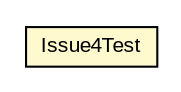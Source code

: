 #!/usr/local/bin/dot
#
# Class diagram 
# Generated by UMLGraph version 5.1 (http://www.umlgraph.org/)
#

digraph G {
	edge [fontname="arial",fontsize=10,labelfontname="arial",labelfontsize=10];
	node [fontname="arial",fontsize=10,shape=plaintext];
	nodesep=0.25;
	ranksep=0.5;
	// com.helger.schematron.supplemantery.Issue4Test
	c948 [label=<<table title="com.helger.schematron.supplemantery.Issue4Test" border="0" cellborder="1" cellspacing="0" cellpadding="2" port="p" bgcolor="lemonChiffon" href="./Issue4Test.html">
		<tr><td><table border="0" cellspacing="0" cellpadding="1">
<tr><td align="center" balign="center"> Issue4Test </td></tr>
		</table></td></tr>
		</table>>, fontname="arial", fontcolor="black", fontsize=10.0];
}

